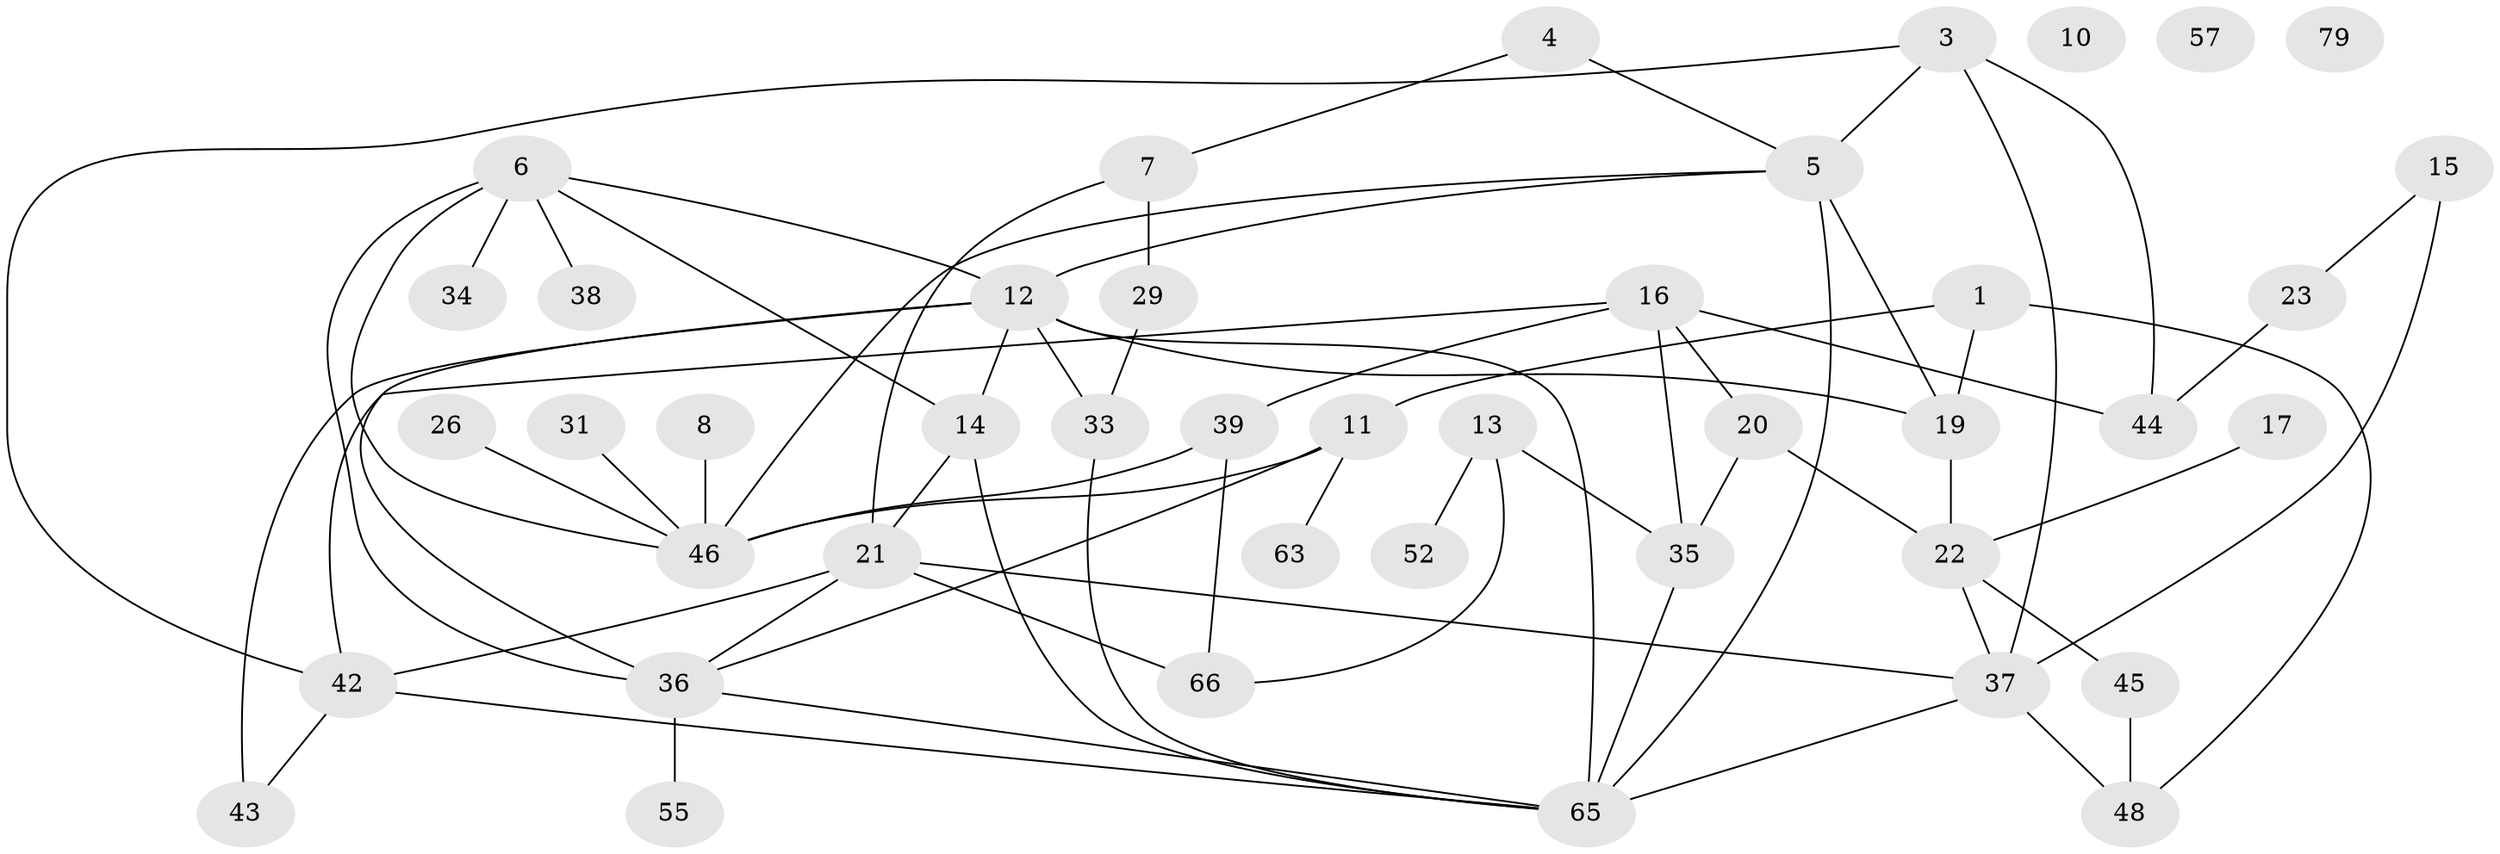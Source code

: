 // original degree distribution, {5: 0.09195402298850575, 1: 0.22988505747126436, 2: 0.13793103448275862, 3: 0.25287356321839083, 4: 0.22988505747126436, 0: 0.034482758620689655, 6: 0.011494252873563218, 8: 0.011494252873563218}
// Generated by graph-tools (version 1.1) at 2025/16/03/04/25 18:16:32]
// undirected, 43 vertices, 68 edges
graph export_dot {
graph [start="1"]
  node [color=gray90,style=filled];
  1 [super="+86+73+2"];
  3 [super="+27"];
  4;
  5 [super="+18+50+9"];
  6 [super="+74"];
  7;
  8 [super="+60"];
  10;
  11;
  12 [super="+53"];
  13 [super="+28"];
  14 [super="+24"];
  15;
  16 [super="+30"];
  17;
  19 [super="+25"];
  20 [super="+54+84"];
  21 [super="+40"];
  22 [super="+32"];
  23;
  26;
  29 [super="+71"];
  31;
  33 [super="+82"];
  34 [super="+67"];
  35 [super="+47"];
  36 [super="+41"];
  37 [super="+75"];
  38;
  39;
  42 [super="+59"];
  43;
  44 [super="+61"];
  45;
  46 [super="+70+64+68"];
  48;
  52;
  55;
  57;
  63;
  65 [super="+72"];
  66;
  79;
  1 -- 11;
  1 -- 48;
  1 -- 19;
  3 -- 5;
  3 -- 37;
  3 -- 42;
  3 -- 44;
  4 -- 7;
  4 -- 5;
  5 -- 65 [weight=2];
  5 -- 46;
  5 -- 12;
  5 -- 19;
  6 -- 34;
  6 -- 46;
  6 -- 12;
  6 -- 38;
  6 -- 36;
  6 -- 14;
  7 -- 29;
  7 -- 21;
  8 -- 46 [weight=2];
  11 -- 36;
  11 -- 63;
  11 -- 46;
  12 -- 33;
  12 -- 65;
  12 -- 36 [weight=2];
  12 -- 43;
  12 -- 14;
  12 -- 19;
  13 -- 66;
  13 -- 52;
  13 -- 35;
  14 -- 65;
  14 -- 21;
  15 -- 23;
  15 -- 37 [weight=2];
  16 -- 20;
  16 -- 35;
  16 -- 42;
  16 -- 44;
  16 -- 39;
  17 -- 22;
  19 -- 22;
  20 -- 35 [weight=2];
  20 -- 22;
  21 -- 66;
  21 -- 36;
  21 -- 42;
  21 -- 37;
  22 -- 37;
  22 -- 45;
  23 -- 44;
  26 -- 46;
  29 -- 33;
  31 -- 46;
  33 -- 65;
  35 -- 65;
  36 -- 65;
  36 -- 55;
  37 -- 65;
  37 -- 48;
  39 -- 66;
  39 -- 46;
  42 -- 43;
  42 -- 65;
  45 -- 48;
}
